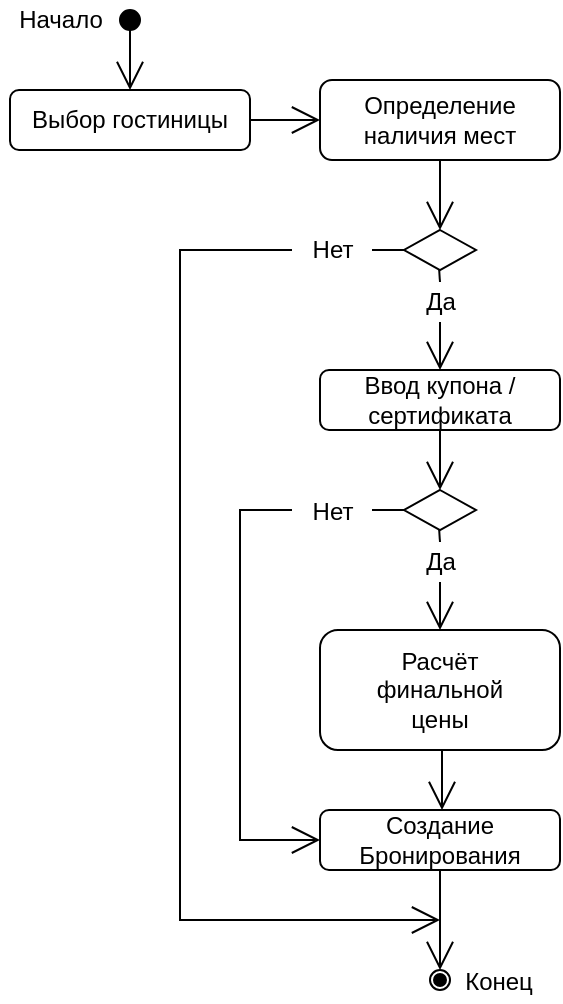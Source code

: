 <mxfile version="24.4.0" type="device">
  <diagram id="C5RBs43oDa-KdzZeNtuy" name="Page-1">
    <mxGraphModel dx="1158" dy="659" grid="0" gridSize="10" guides="1" tooltips="1" connect="1" arrows="1" fold="1" page="1" pageScale="1" pageWidth="827" pageHeight="1169" math="0" shadow="0">
      <root>
        <mxCell id="WIyWlLk6GJQsqaUBKTNV-0" />
        <mxCell id="WIyWlLk6GJQsqaUBKTNV-1" parent="WIyWlLk6GJQsqaUBKTNV-0" />
        <mxCell id="JyY_LjoA2jTYhWEEbOTb-0" value="" style="ellipse;whiteSpace=wrap;html=1;aspect=fixed;fillColor=#000000;" parent="WIyWlLk6GJQsqaUBKTNV-1" vertex="1">
          <mxGeometry x="100" y="45" width="10" height="10" as="geometry" />
        </mxCell>
        <mxCell id="JyY_LjoA2jTYhWEEbOTb-2" value="Выбор гостиницы" style="rounded=1;whiteSpace=wrap;html=1;fillColor=#FFFFFF;" parent="WIyWlLk6GJQsqaUBKTNV-1" vertex="1">
          <mxGeometry x="45" y="85" width="120" height="30" as="geometry" />
        </mxCell>
        <mxCell id="JyY_LjoA2jTYhWEEbOTb-6" value="" style="endArrow=open;endFill=1;endSize=12;html=1;rounded=0;exitX=0.5;exitY=1;exitDx=0;exitDy=0;entryX=0.5;entryY=0;entryDx=0;entryDy=0;" parent="WIyWlLk6GJQsqaUBKTNV-1" source="JyY_LjoA2jTYhWEEbOTb-0" target="JyY_LjoA2jTYhWEEbOTb-2" edge="1">
          <mxGeometry width="160" relative="1" as="geometry">
            <mxPoint x="20" y="115" as="sourcePoint" />
            <mxPoint x="180" y="115" as="targetPoint" />
          </mxGeometry>
        </mxCell>
        <mxCell id="JyY_LjoA2jTYhWEEbOTb-7" value="Определение наличия мест" style="rounded=1;whiteSpace=wrap;html=1;fillColor=#FFFFFF;" parent="WIyWlLk6GJQsqaUBKTNV-1" vertex="1">
          <mxGeometry x="200" y="80" width="120" height="40" as="geometry" />
        </mxCell>
        <mxCell id="JyY_LjoA2jTYhWEEbOTb-8" value="" style="rhombus;whiteSpace=wrap;html=1;fillColor=#FFFFFF;" parent="WIyWlLk6GJQsqaUBKTNV-1" vertex="1">
          <mxGeometry x="242" y="155" width="36" height="20" as="geometry" />
        </mxCell>
        <mxCell id="JyY_LjoA2jTYhWEEbOTb-10" value="" style="endArrow=open;endFill=1;endSize=12;html=1;rounded=0;exitX=0.5;exitY=1;exitDx=0;exitDy=0;entryX=0.5;entryY=0;entryDx=0;entryDy=0;" parent="WIyWlLk6GJQsqaUBKTNV-1" source="JyY_LjoA2jTYhWEEbOTb-7" target="JyY_LjoA2jTYhWEEbOTb-8" edge="1">
          <mxGeometry width="160" relative="1" as="geometry">
            <mxPoint x="115" y="65" as="sourcePoint" />
            <mxPoint x="115" y="95" as="targetPoint" />
          </mxGeometry>
        </mxCell>
        <mxCell id="JyY_LjoA2jTYhWEEbOTb-11" value="" style="endArrow=open;endFill=1;endSize=12;html=1;rounded=0;exitX=1;exitY=0.5;exitDx=0;exitDy=0;entryX=0;entryY=0.5;entryDx=0;entryDy=0;" parent="WIyWlLk6GJQsqaUBKTNV-1" source="JyY_LjoA2jTYhWEEbOTb-2" target="JyY_LjoA2jTYhWEEbOTb-7" edge="1">
          <mxGeometry width="160" relative="1" as="geometry">
            <mxPoint x="115" y="65" as="sourcePoint" />
            <mxPoint x="115" y="95" as="targetPoint" />
          </mxGeometry>
        </mxCell>
        <mxCell id="JyY_LjoA2jTYhWEEbOTb-12" value="Ввод купона / сертификата" style="rounded=1;whiteSpace=wrap;html=1;fillColor=#FFFFFF;" parent="WIyWlLk6GJQsqaUBKTNV-1" vertex="1">
          <mxGeometry x="200" y="225" width="120" height="30" as="geometry" />
        </mxCell>
        <mxCell id="JyY_LjoA2jTYhWEEbOTb-16" value="" style="endArrow=open;endFill=1;endSize=12;html=1;rounded=0;exitX=0.5;exitY=1;exitDx=0;exitDy=0;entryX=0.5;entryY=0;entryDx=0;entryDy=0;startArrow=none;" parent="WIyWlLk6GJQsqaUBKTNV-1" source="JyY_LjoA2jTYhWEEbOTb-17" target="JyY_LjoA2jTYhWEEbOTb-12" edge="1">
          <mxGeometry width="160" relative="1" as="geometry">
            <mxPoint x="259.58" y="175" as="sourcePoint" />
            <mxPoint x="259.58" y="210" as="targetPoint" />
          </mxGeometry>
        </mxCell>
        <mxCell id="JyY_LjoA2jTYhWEEbOTb-17" value="Да" style="text;html=1;align=center;verticalAlign=middle;resizable=0;points=[];autosize=1;strokeColor=none;fillColor=default;" parent="WIyWlLk6GJQsqaUBKTNV-1" vertex="1">
          <mxGeometry x="245" y="181" width="30" height="20" as="geometry" />
        </mxCell>
        <mxCell id="JyY_LjoA2jTYhWEEbOTb-18" value="" style="endArrow=none;endFill=1;endSize=12;html=1;rounded=0;exitX=0.5;exitY=1;exitDx=0;exitDy=0;entryX=0.5;entryY=0;entryDx=0;entryDy=0;" parent="WIyWlLk6GJQsqaUBKTNV-1" target="JyY_LjoA2jTYhWEEbOTb-17" edge="1">
          <mxGeometry width="160" relative="1" as="geometry">
            <mxPoint x="259.58" y="175" as="sourcePoint" />
            <mxPoint x="260" y="225" as="targetPoint" />
          </mxGeometry>
        </mxCell>
        <mxCell id="JyY_LjoA2jTYhWEEbOTb-19" value="Создание Бронирования" style="rounded=1;whiteSpace=wrap;html=1;fillColor=#FFFFFF;" parent="WIyWlLk6GJQsqaUBKTNV-1" vertex="1">
          <mxGeometry x="200" y="445" width="120" height="30" as="geometry" />
        </mxCell>
        <mxCell id="JyY_LjoA2jTYhWEEbOTb-20" value="" style="rhombus;whiteSpace=wrap;html=1;fillColor=#FFFFFF;" parent="WIyWlLk6GJQsqaUBKTNV-1" vertex="1">
          <mxGeometry x="242" y="285" width="36" height="20" as="geometry" />
        </mxCell>
        <mxCell id="JyY_LjoA2jTYhWEEbOTb-21" value="" style="endArrow=open;endFill=1;endSize=12;html=1;rounded=0;exitX=0.5;exitY=1;exitDx=0;exitDy=0;entryX=0.5;entryY=0;entryDx=0;entryDy=0;startArrow=none;" parent="WIyWlLk6GJQsqaUBKTNV-1" source="JyY_LjoA2jTYhWEEbOTb-22" edge="1">
          <mxGeometry width="160" relative="1" as="geometry">
            <mxPoint x="259.58" y="305" as="sourcePoint" />
            <mxPoint x="260" y="355" as="targetPoint" />
          </mxGeometry>
        </mxCell>
        <mxCell id="JyY_LjoA2jTYhWEEbOTb-22" value="Да" style="text;html=1;align=center;verticalAlign=middle;resizable=0;points=[];autosize=1;strokeColor=none;fillColor=default;" parent="WIyWlLk6GJQsqaUBKTNV-1" vertex="1">
          <mxGeometry x="245" y="311" width="30" height="20" as="geometry" />
        </mxCell>
        <mxCell id="JyY_LjoA2jTYhWEEbOTb-23" value="" style="endArrow=none;endFill=1;endSize=12;html=1;rounded=0;exitX=0.5;exitY=1;exitDx=0;exitDy=0;entryX=0.5;entryY=0;entryDx=0;entryDy=0;" parent="WIyWlLk6GJQsqaUBKTNV-1" target="JyY_LjoA2jTYhWEEbOTb-22" edge="1">
          <mxGeometry width="160" relative="1" as="geometry">
            <mxPoint x="259.58" y="305" as="sourcePoint" />
            <mxPoint x="260" y="355" as="targetPoint" />
          </mxGeometry>
        </mxCell>
        <mxCell id="JyY_LjoA2jTYhWEEbOTb-24" value="" style="endArrow=open;endFill=1;endSize=12;html=1;rounded=0;exitX=0.5;exitY=1;exitDx=0;exitDy=0;entryX=0.5;entryY=0;entryDx=0;entryDy=0;" parent="WIyWlLk6GJQsqaUBKTNV-1" source="JyY_LjoA2jTYhWEEbOTb-12" target="JyY_LjoA2jTYhWEEbOTb-20" edge="1">
          <mxGeometry width="160" relative="1" as="geometry">
            <mxPoint x="270" y="130" as="sourcePoint" />
            <mxPoint x="270.0" y="165" as="targetPoint" />
          </mxGeometry>
        </mxCell>
        <mxCell id="JyY_LjoA2jTYhWEEbOTb-25" value="Расчёт&lt;br&gt;финальной&lt;br&gt;цены" style="rounded=1;whiteSpace=wrap;html=1;fillColor=#FFFFFF;" parent="WIyWlLk6GJQsqaUBKTNV-1" vertex="1">
          <mxGeometry x="200" y="355" width="120" height="60" as="geometry" />
        </mxCell>
        <mxCell id="JyY_LjoA2jTYhWEEbOTb-26" value="" style="endArrow=open;endFill=1;endSize=12;html=1;rounded=0;exitX=0.5;exitY=1;exitDx=0;exitDy=0;entryX=0.5;entryY=0;entryDx=0;entryDy=0;" parent="WIyWlLk6GJQsqaUBKTNV-1" edge="1">
          <mxGeometry width="160" relative="1" as="geometry">
            <mxPoint x="261" y="415" as="sourcePoint" />
            <mxPoint x="261.0" y="445" as="targetPoint" />
          </mxGeometry>
        </mxCell>
        <mxCell id="JyY_LjoA2jTYhWEEbOTb-27" value="" style="endArrow=open;endFill=1;endSize=12;html=1;rounded=0;entryX=0;entryY=0.5;entryDx=0;entryDy=0;exitX=0;exitY=0.5;exitDx=0;exitDy=0;startArrow=none;" parent="WIyWlLk6GJQsqaUBKTNV-1" target="JyY_LjoA2jTYhWEEbOTb-19" edge="1">
          <mxGeometry width="160" relative="1" as="geometry">
            <mxPoint x="185" y="295" as="sourcePoint" />
            <mxPoint x="150.0" y="205" as="targetPoint" />
            <Array as="points">
              <mxPoint x="160" y="295" />
              <mxPoint x="160" y="460" />
            </Array>
          </mxGeometry>
        </mxCell>
        <mxCell id="JyY_LjoA2jTYhWEEbOTb-29" value="" style="endArrow=none;endFill=1;endSize=12;html=1;rounded=0;entryX=0;entryY=0.5;entryDx=0;entryDy=0;exitX=0;exitY=0.5;exitDx=0;exitDy=0;" parent="WIyWlLk6GJQsqaUBKTNV-1" source="JyY_LjoA2jTYhWEEbOTb-20" edge="1">
          <mxGeometry width="160" relative="1" as="geometry">
            <mxPoint x="242.0" y="295" as="sourcePoint" />
            <mxPoint x="185" y="295" as="targetPoint" />
            <Array as="points" />
          </mxGeometry>
        </mxCell>
        <mxCell id="JyY_LjoA2jTYhWEEbOTb-30" value="Нет" style="text;html=1;align=center;verticalAlign=middle;resizable=0;points=[];autosize=1;strokeColor=none;fillColor=#FFFFFF;" parent="WIyWlLk6GJQsqaUBKTNV-1" vertex="1">
          <mxGeometry x="186" y="286" width="40" height="20" as="geometry" />
        </mxCell>
        <mxCell id="JyY_LjoA2jTYhWEEbOTb-31" value="" style="ellipse;html=1;shape=endState;fillColor=#000000;strokeColor=default;" parent="WIyWlLk6GJQsqaUBKTNV-1" vertex="1">
          <mxGeometry x="255" y="525" width="10" height="10" as="geometry" />
        </mxCell>
        <mxCell id="JyY_LjoA2jTYhWEEbOTb-32" value="" style="endArrow=open;endFill=1;endSize=12;html=1;rounded=0;exitX=0.5;exitY=1;exitDx=0;exitDy=0;entryX=0.5;entryY=0;entryDx=0;entryDy=0;" parent="WIyWlLk6GJQsqaUBKTNV-1" source="JyY_LjoA2jTYhWEEbOTb-19" target="JyY_LjoA2jTYhWEEbOTb-31" edge="1">
          <mxGeometry width="160" relative="1" as="geometry">
            <mxPoint x="271.0" y="425" as="sourcePoint" />
            <mxPoint x="271.0" y="455" as="targetPoint" />
          </mxGeometry>
        </mxCell>
        <mxCell id="JyY_LjoA2jTYhWEEbOTb-33" value="" style="endArrow=open;endFill=1;endSize=12;html=1;rounded=0;exitX=0;exitY=0.5;exitDx=0;exitDy=0;" parent="WIyWlLk6GJQsqaUBKTNV-1" source="JyY_LjoA2jTYhWEEbOTb-8" edge="1">
          <mxGeometry width="160" relative="1" as="geometry">
            <mxPoint x="270" y="130" as="sourcePoint" />
            <mxPoint x="260" y="500" as="targetPoint" />
            <Array as="points">
              <mxPoint x="130" y="165" />
              <mxPoint x="130" y="500" />
              <mxPoint x="190" y="500" />
            </Array>
          </mxGeometry>
        </mxCell>
        <mxCell id="JyY_LjoA2jTYhWEEbOTb-34" value="Конец" style="text;html=1;align=center;verticalAlign=middle;resizable=0;points=[];autosize=1;strokeColor=none;fillColor=none;" parent="WIyWlLk6GJQsqaUBKTNV-1" vertex="1">
          <mxGeometry x="264" y="521" width="50" height="20" as="geometry" />
        </mxCell>
        <mxCell id="JyY_LjoA2jTYhWEEbOTb-35" value="Начало" style="text;html=1;align=center;verticalAlign=middle;resizable=0;points=[];autosize=1;strokeColor=none;fillColor=none;" parent="WIyWlLk6GJQsqaUBKTNV-1" vertex="1">
          <mxGeometry x="40" y="40" width="60" height="20" as="geometry" />
        </mxCell>
        <mxCell id="JyY_LjoA2jTYhWEEbOTb-36" value="Нет" style="text;html=1;align=center;verticalAlign=middle;resizable=0;points=[];autosize=1;strokeColor=none;fillColor=default;" parent="WIyWlLk6GJQsqaUBKTNV-1" vertex="1">
          <mxGeometry x="186" y="155" width="40" height="20" as="geometry" />
        </mxCell>
      </root>
    </mxGraphModel>
  </diagram>
</mxfile>
